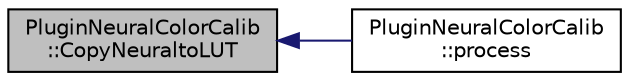 digraph "PluginNeuralColorCalib::CopyNeuraltoLUT"
{
 // INTERACTIVE_SVG=YES
  edge [fontname="Helvetica",fontsize="10",labelfontname="Helvetica",labelfontsize="10"];
  node [fontname="Helvetica",fontsize="10",shape=record];
  rankdir="LR";
  Node1 [label="PluginNeuralColorCalib\l::CopyNeuraltoLUT",height=0.2,width=0.4,color="black", fillcolor="grey75", style="filled", fontcolor="black"];
  Node1 -> Node2 [dir="back",color="midnightblue",fontsize="10",style="solid",fontname="Helvetica"];
  Node2 [label="PluginNeuralColorCalib\l::process",height=0.2,width=0.4,color="black", fillcolor="white", style="filled",URL="$d3/d7c/class_plugin_neural_color_calib.html#abe1ff40a019895ddb8b4a11b04d4fe99"];
}
